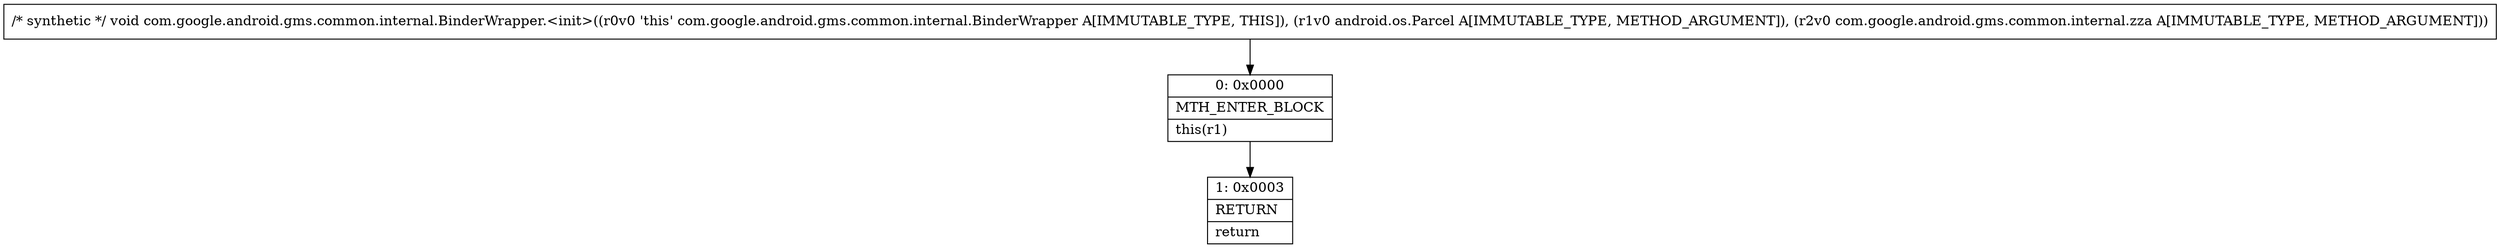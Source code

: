 digraph "CFG forcom.google.android.gms.common.internal.BinderWrapper.\<init\>(Landroid\/os\/Parcel;Lcom\/google\/android\/gms\/common\/internal\/zza;)V" {
Node_0 [shape=record,label="{0\:\ 0x0000|MTH_ENTER_BLOCK\l|this(r1)\l}"];
Node_1 [shape=record,label="{1\:\ 0x0003|RETURN\l|return\l}"];
MethodNode[shape=record,label="{\/* synthetic *\/ void com.google.android.gms.common.internal.BinderWrapper.\<init\>((r0v0 'this' com.google.android.gms.common.internal.BinderWrapper A[IMMUTABLE_TYPE, THIS]), (r1v0 android.os.Parcel A[IMMUTABLE_TYPE, METHOD_ARGUMENT]), (r2v0 com.google.android.gms.common.internal.zza A[IMMUTABLE_TYPE, METHOD_ARGUMENT])) }"];
MethodNode -> Node_0;
Node_0 -> Node_1;
}


